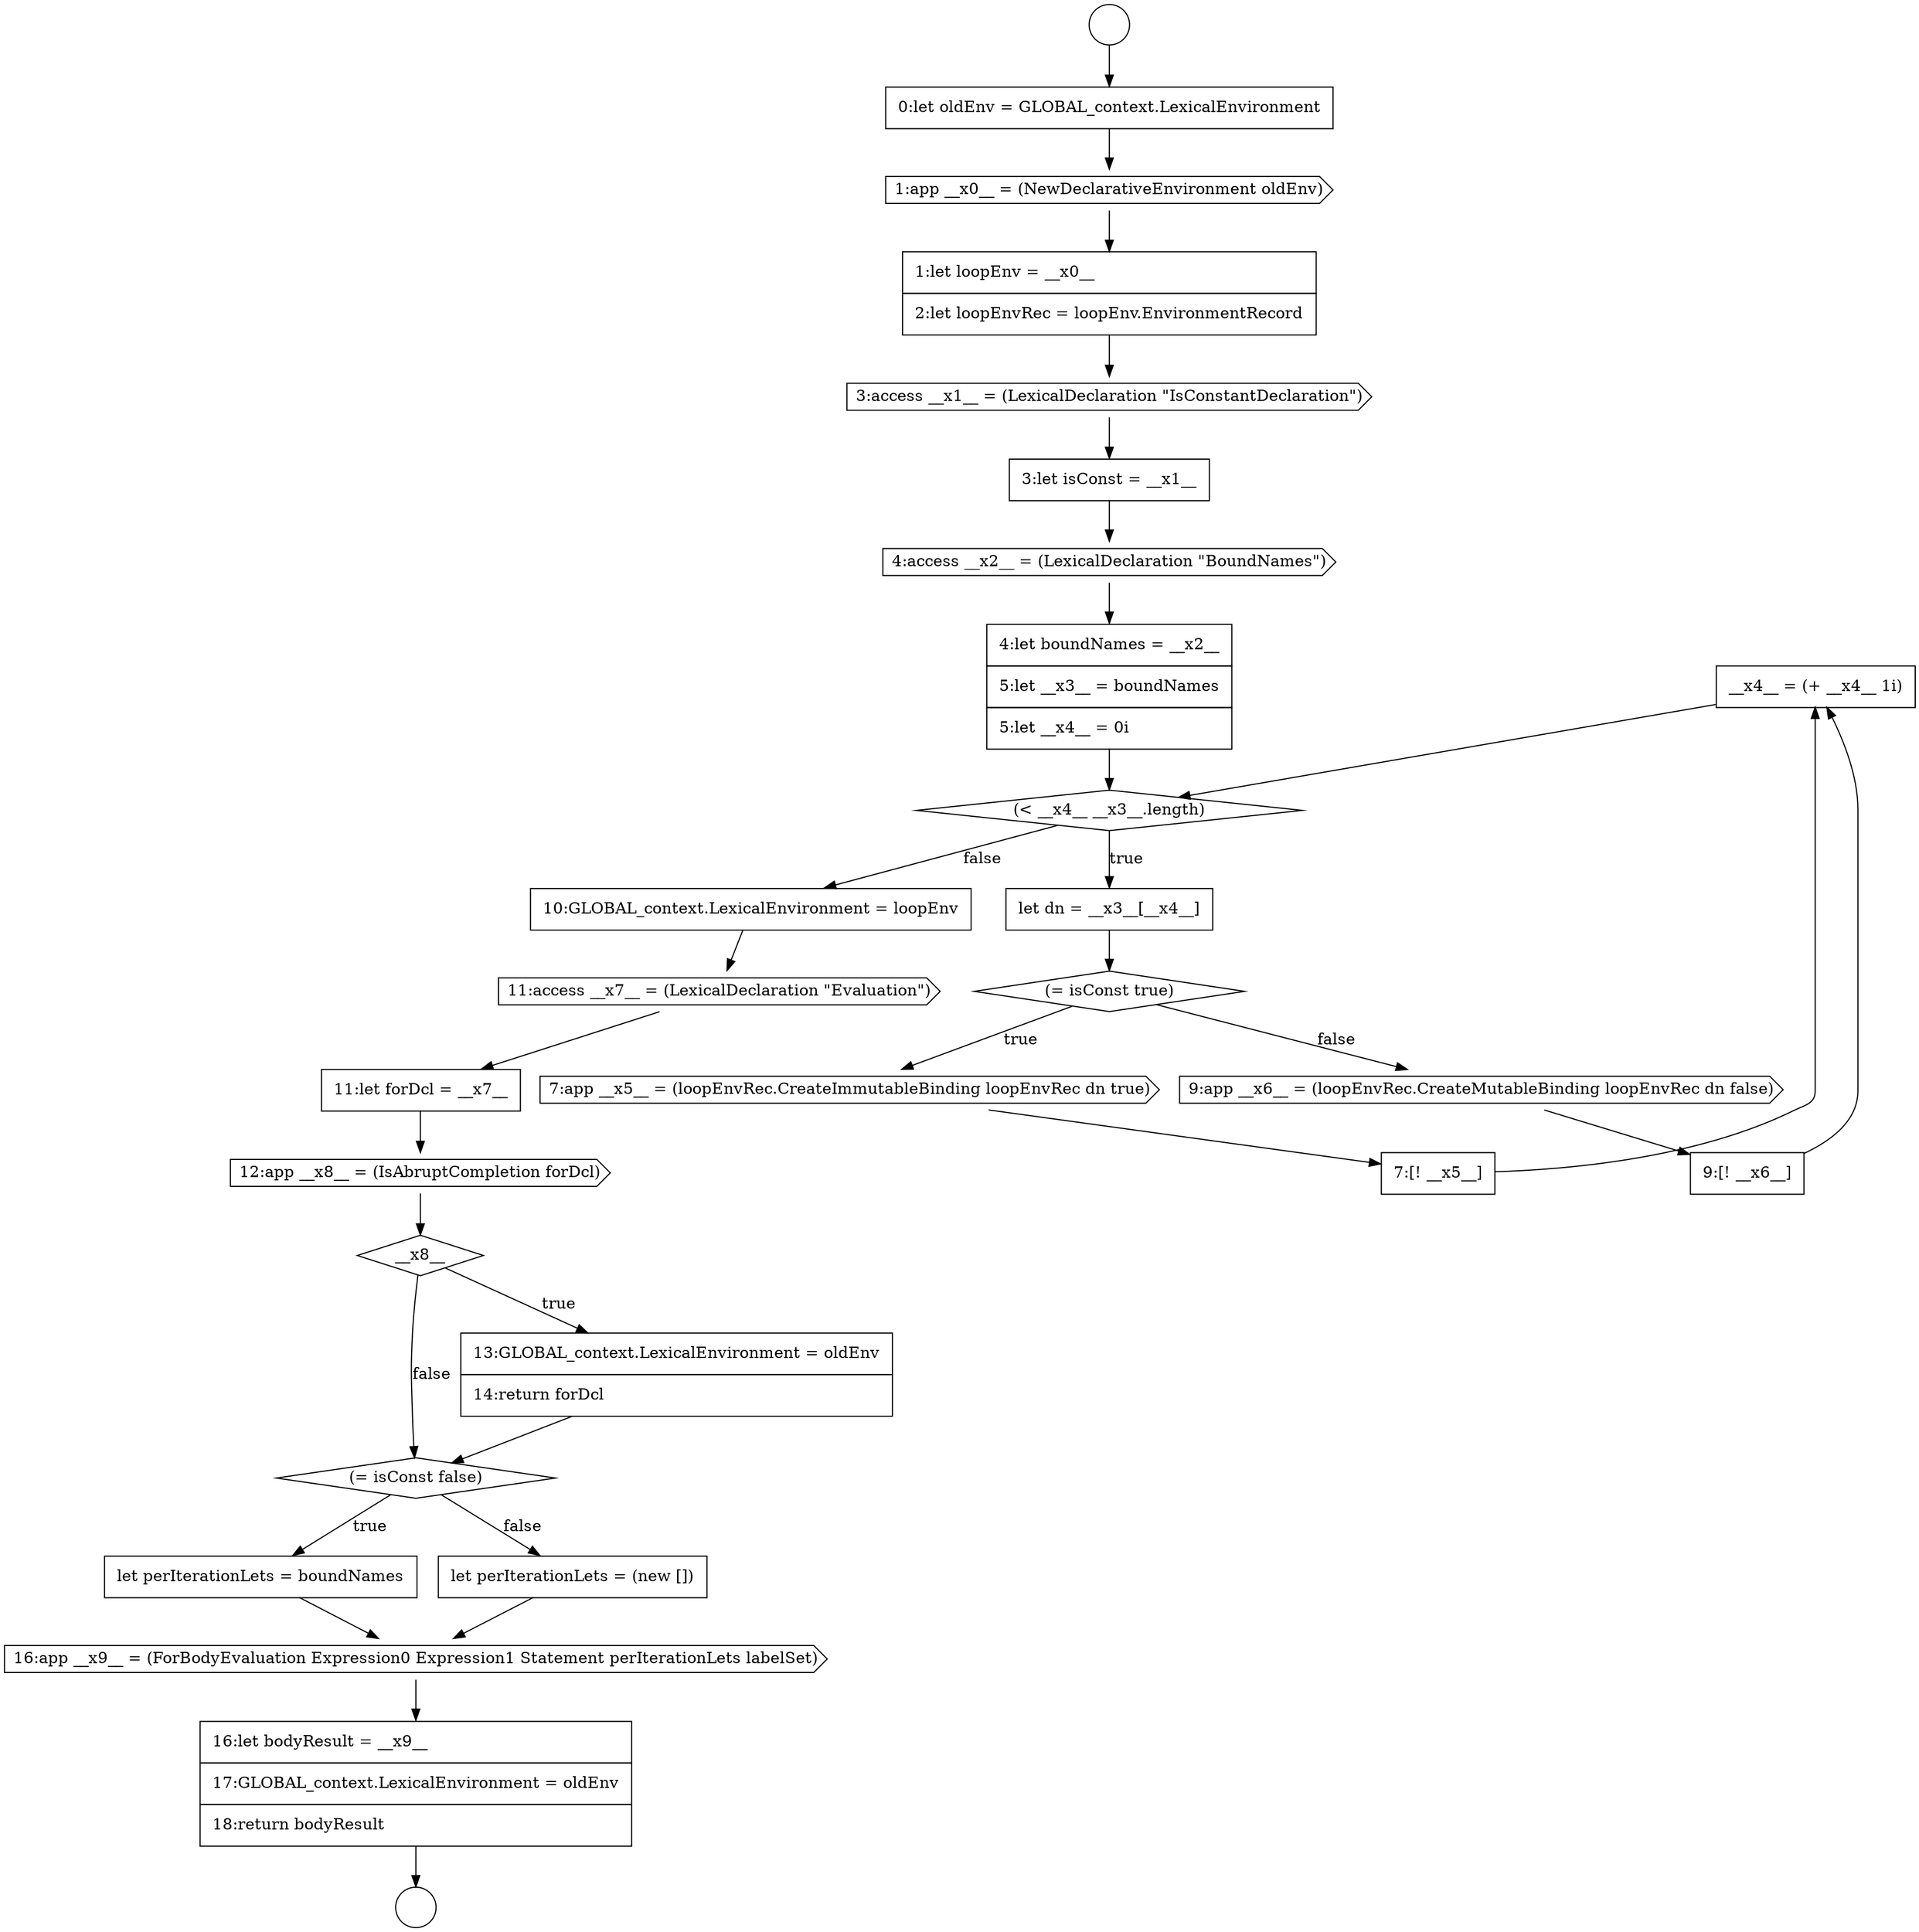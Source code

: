 digraph {
  node7364 [shape=none, margin=0, label=<<font color="black">
    <table border="0" cellborder="1" cellspacing="0" cellpadding="10">
      <tr><td align="left">__x4__ = (+ __x4__ 1i)</td></tr>
    </table>
  </font>> color="black" fillcolor="white" style=filled]
  node7349 [shape=circle label=" " color="black" fillcolor="white" style=filled]
  node7369 [shape=diamond, label=<<font color="black">__x8__</font>> color="black" fillcolor="white" style=filled]
  node7354 [shape=none, margin=0, label=<<font color="black">
    <table border="0" cellborder="1" cellspacing="0" cellpadding="10">
      <tr><td align="left">3:let isConst = __x1__</td></tr>
    </table>
  </font>> color="black" fillcolor="white" style=filled]
  node7357 [shape=diamond, label=<<font color="black">(&lt; __x4__ __x3__.length)</font>> color="black" fillcolor="white" style=filled]
  node7353 [shape=cds, label=<<font color="black">3:access __x1__ = (LexicalDeclaration &quot;IsConstantDeclaration&quot;)</font>> color="black" fillcolor="white" style=filled]
  node7361 [shape=none, margin=0, label=<<font color="black">
    <table border="0" cellborder="1" cellspacing="0" cellpadding="10">
      <tr><td align="left">7:[! __x5__]</td></tr>
    </table>
  </font>> color="black" fillcolor="white" style=filled]
  node7365 [shape=none, margin=0, label=<<font color="black">
    <table border="0" cellborder="1" cellspacing="0" cellpadding="10">
      <tr><td align="left">10:GLOBAL_context.LexicalEnvironment = loopEnv</td></tr>
    </table>
  </font>> color="black" fillcolor="white" style=filled]
  node7350 [shape=none, margin=0, label=<<font color="black">
    <table border="0" cellborder="1" cellspacing="0" cellpadding="10">
      <tr><td align="left">0:let oldEnv = GLOBAL_context.LexicalEnvironment</td></tr>
    </table>
  </font>> color="black" fillcolor="white" style=filled]
  node7372 [shape=none, margin=0, label=<<font color="black">
    <table border="0" cellborder="1" cellspacing="0" cellpadding="10">
      <tr><td align="left">let perIterationLets = boundNames</td></tr>
    </table>
  </font>> color="black" fillcolor="white" style=filled]
  node7371 [shape=diamond, label=<<font color="black">(= isConst false)</font>> color="black" fillcolor="white" style=filled]
  node7351 [shape=cds, label=<<font color="black">1:app __x0__ = (NewDeclarativeEnvironment oldEnv)</font>> color="black" fillcolor="white" style=filled]
  node7363 [shape=none, margin=0, label=<<font color="black">
    <table border="0" cellborder="1" cellspacing="0" cellpadding="10">
      <tr><td align="left">9:[! __x6__]</td></tr>
    </table>
  </font>> color="black" fillcolor="white" style=filled]
  node7359 [shape=diamond, label=<<font color="black">(= isConst true)</font>> color="black" fillcolor="white" style=filled]
  node7355 [shape=cds, label=<<font color="black">4:access __x2__ = (LexicalDeclaration &quot;BoundNames&quot;)</font>> color="black" fillcolor="white" style=filled]
  node7367 [shape=none, margin=0, label=<<font color="black">
    <table border="0" cellborder="1" cellspacing="0" cellpadding="10">
      <tr><td align="left">11:let forDcl = __x7__</td></tr>
    </table>
  </font>> color="black" fillcolor="white" style=filled]
  node7375 [shape=none, margin=0, label=<<font color="black">
    <table border="0" cellborder="1" cellspacing="0" cellpadding="10">
      <tr><td align="left">16:let bodyResult = __x9__</td></tr>
      <tr><td align="left">17:GLOBAL_context.LexicalEnvironment = oldEnv</td></tr>
      <tr><td align="left">18:return bodyResult</td></tr>
    </table>
  </font>> color="black" fillcolor="white" style=filled]
  node7373 [shape=none, margin=0, label=<<font color="black">
    <table border="0" cellborder="1" cellspacing="0" cellpadding="10">
      <tr><td align="left">let perIterationLets = (new [])</td></tr>
    </table>
  </font>> color="black" fillcolor="white" style=filled]
  node7358 [shape=none, margin=0, label=<<font color="black">
    <table border="0" cellborder="1" cellspacing="0" cellpadding="10">
      <tr><td align="left">let dn = __x3__[__x4__]</td></tr>
    </table>
  </font>> color="black" fillcolor="white" style=filled]
  node7368 [shape=cds, label=<<font color="black">12:app __x8__ = (IsAbruptCompletion forDcl)</font>> color="black" fillcolor="white" style=filled]
  node7360 [shape=cds, label=<<font color="black">7:app __x5__ = (loopEnvRec.CreateImmutableBinding loopEnvRec dn true)</font>> color="black" fillcolor="white" style=filled]
  node7362 [shape=cds, label=<<font color="black">9:app __x6__ = (loopEnvRec.CreateMutableBinding loopEnvRec dn false)</font>> color="black" fillcolor="white" style=filled]
  node7366 [shape=cds, label=<<font color="black">11:access __x7__ = (LexicalDeclaration &quot;Evaluation&quot;)</font>> color="black" fillcolor="white" style=filled]
  node7356 [shape=none, margin=0, label=<<font color="black">
    <table border="0" cellborder="1" cellspacing="0" cellpadding="10">
      <tr><td align="left">4:let boundNames = __x2__</td></tr>
      <tr><td align="left">5:let __x3__ = boundNames</td></tr>
      <tr><td align="left">5:let __x4__ = 0i</td></tr>
    </table>
  </font>> color="black" fillcolor="white" style=filled]
  node7348 [shape=circle label=" " color="black" fillcolor="white" style=filled]
  node7374 [shape=cds, label=<<font color="black">16:app __x9__ = (ForBodyEvaluation Expression0 Expression1 Statement perIterationLets labelSet)</font>> color="black" fillcolor="white" style=filled]
  node7352 [shape=none, margin=0, label=<<font color="black">
    <table border="0" cellborder="1" cellspacing="0" cellpadding="10">
      <tr><td align="left">1:let loopEnv = __x0__</td></tr>
      <tr><td align="left">2:let loopEnvRec = loopEnv.EnvironmentRecord</td></tr>
    </table>
  </font>> color="black" fillcolor="white" style=filled]
  node7370 [shape=none, margin=0, label=<<font color="black">
    <table border="0" cellborder="1" cellspacing="0" cellpadding="10">
      <tr><td align="left">13:GLOBAL_context.LexicalEnvironment = oldEnv</td></tr>
      <tr><td align="left">14:return forDcl</td></tr>
    </table>
  </font>> color="black" fillcolor="white" style=filled]
  node7361 -> node7364 [ color="black"]
  node7374 -> node7375 [ color="black"]
  node7354 -> node7355 [ color="black"]
  node7352 -> node7353 [ color="black"]
  node7367 -> node7368 [ color="black"]
  node7351 -> node7352 [ color="black"]
  node7373 -> node7374 [ color="black"]
  node7357 -> node7358 [label=<<font color="black">true</font>> color="black"]
  node7357 -> node7365 [label=<<font color="black">false</font>> color="black"]
  node7360 -> node7361 [ color="black"]
  node7359 -> node7360 [label=<<font color="black">true</font>> color="black"]
  node7359 -> node7362 [label=<<font color="black">false</font>> color="black"]
  node7366 -> node7367 [ color="black"]
  node7355 -> node7356 [ color="black"]
  node7369 -> node7370 [label=<<font color="black">true</font>> color="black"]
  node7369 -> node7371 [label=<<font color="black">false</font>> color="black"]
  node7368 -> node7369 [ color="black"]
  node7375 -> node7349 [ color="black"]
  node7356 -> node7357 [ color="black"]
  node7365 -> node7366 [ color="black"]
  node7372 -> node7374 [ color="black"]
  node7353 -> node7354 [ color="black"]
  node7348 -> node7350 [ color="black"]
  node7350 -> node7351 [ color="black"]
  node7371 -> node7372 [label=<<font color="black">true</font>> color="black"]
  node7371 -> node7373 [label=<<font color="black">false</font>> color="black"]
  node7362 -> node7363 [ color="black"]
  node7363 -> node7364 [ color="black"]
  node7370 -> node7371 [ color="black"]
  node7358 -> node7359 [ color="black"]
  node7364 -> node7357 [ color="black"]
}
